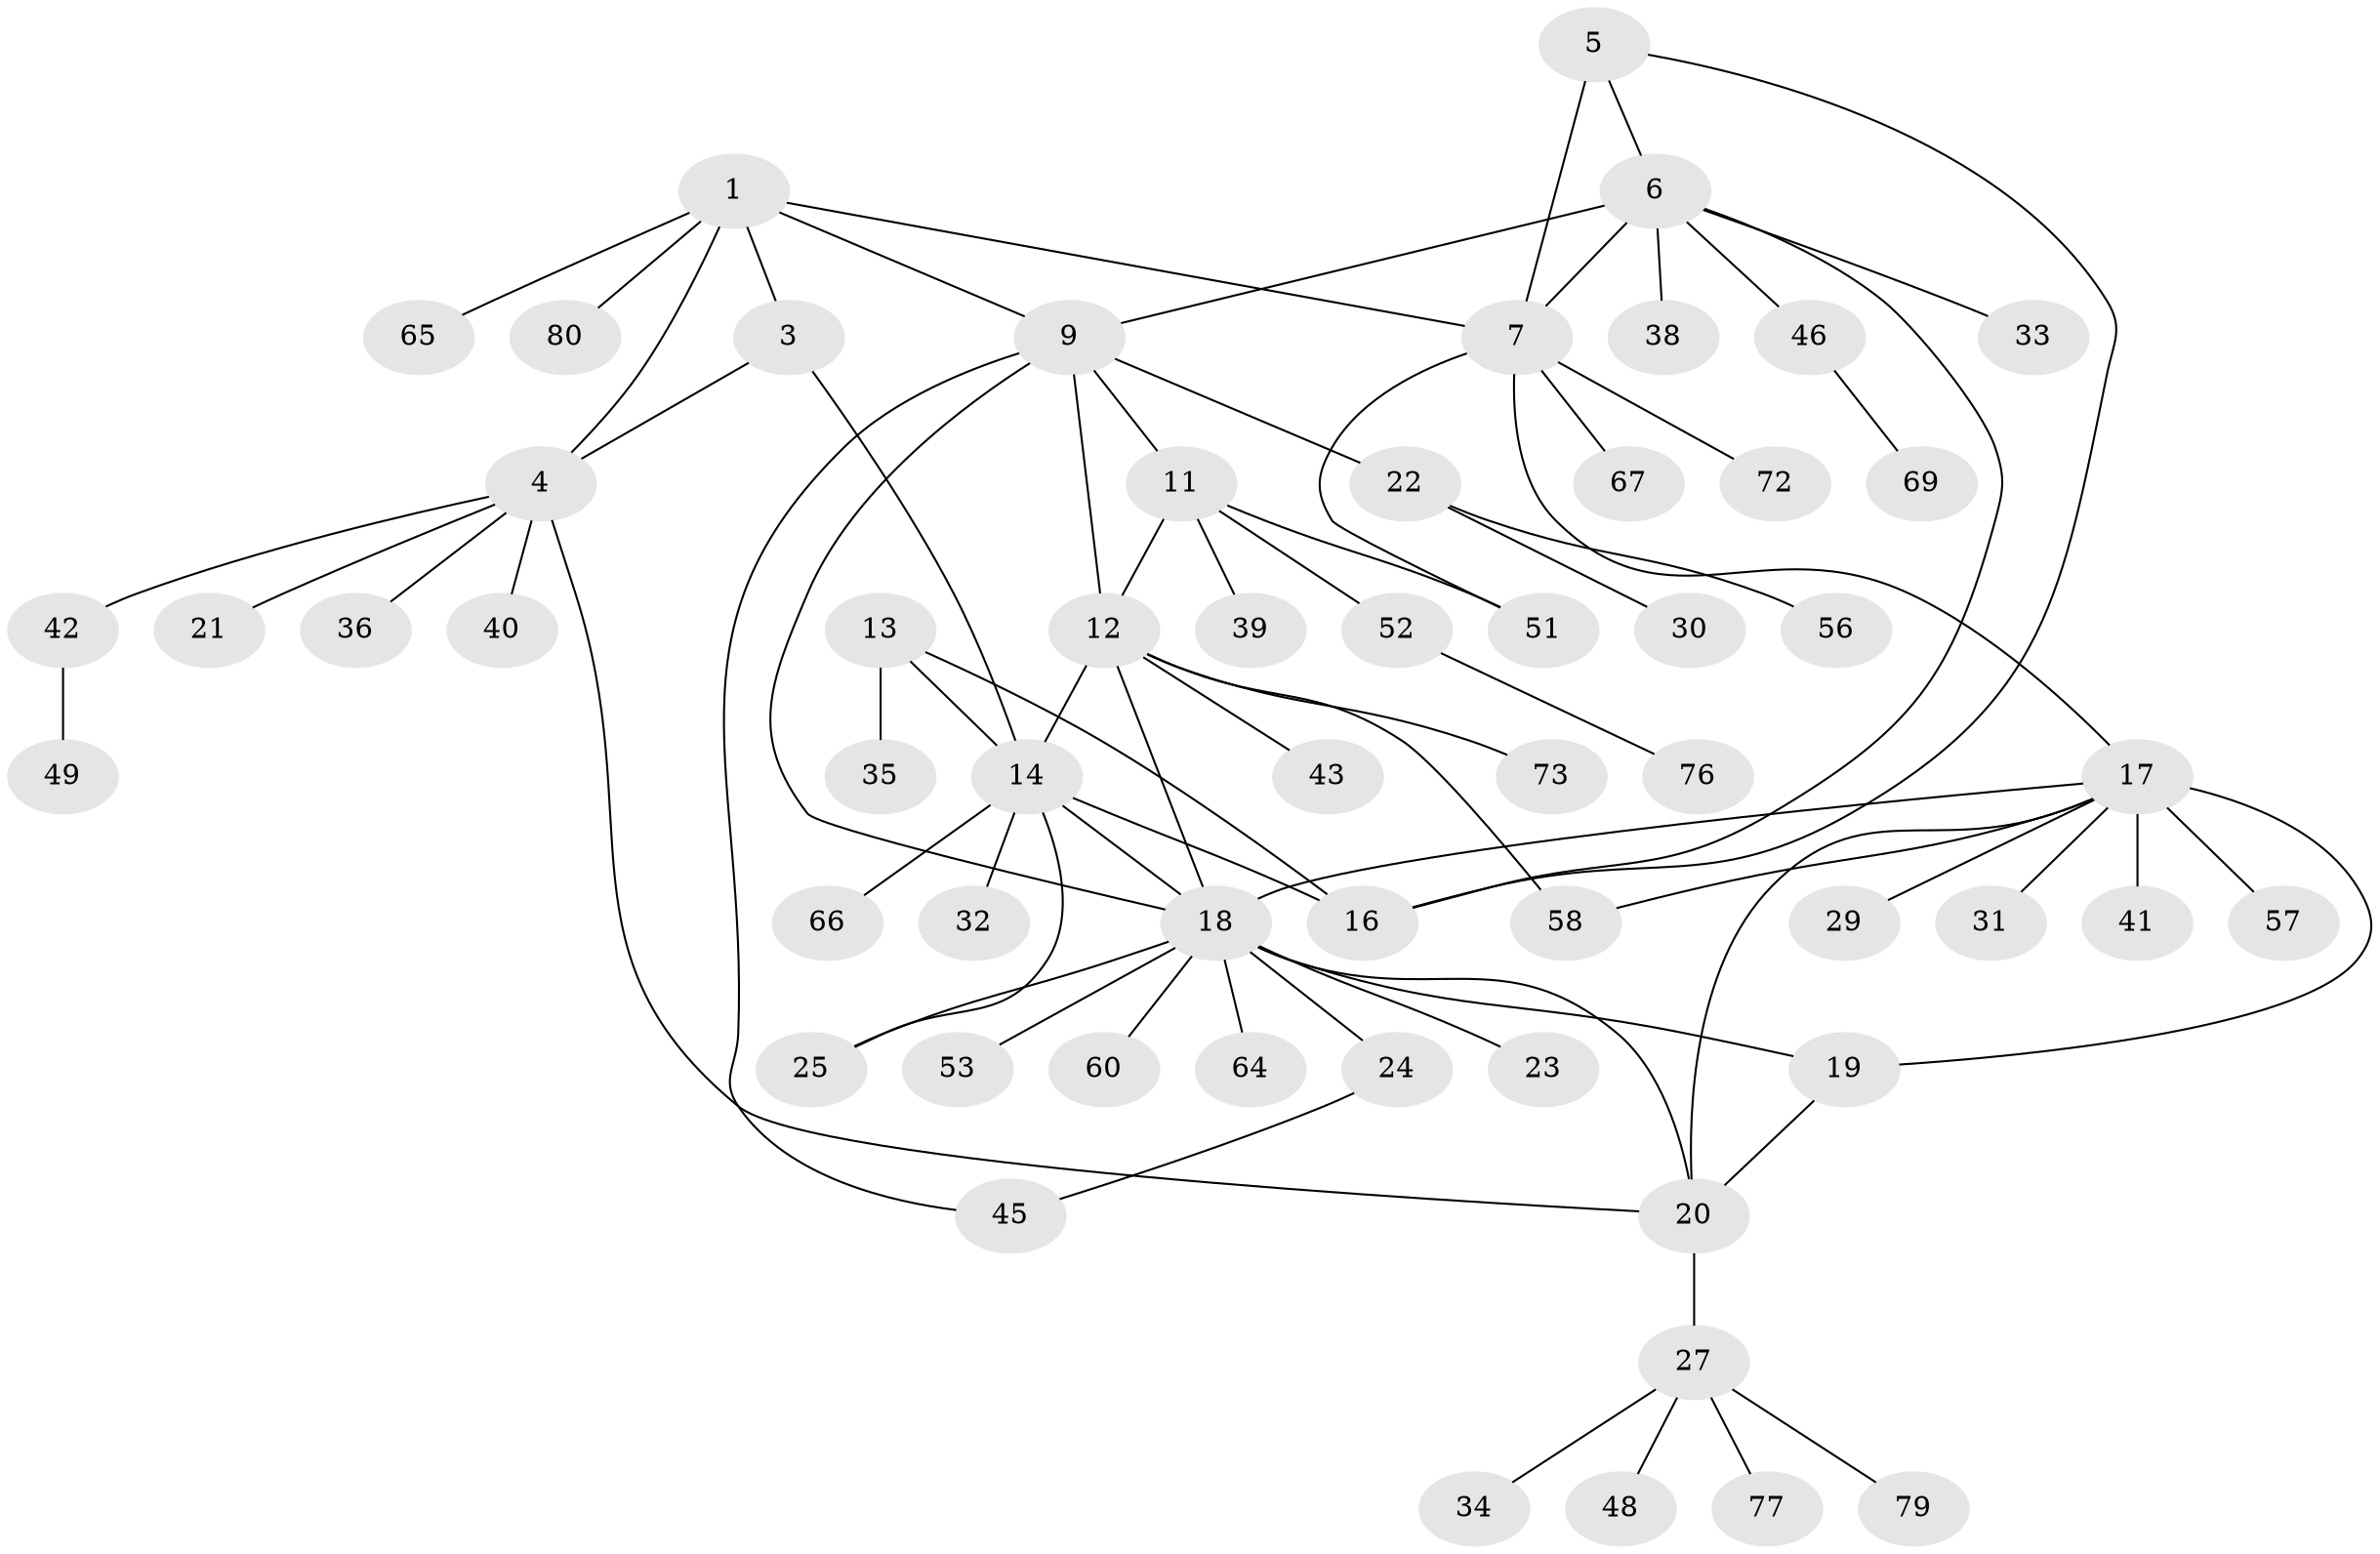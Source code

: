 // Generated by graph-tools (version 1.1) at 2025/24/03/03/25 07:24:15]
// undirected, 58 vertices, 76 edges
graph export_dot {
graph [start="1"]
  node [color=gray90,style=filled];
  1 [super="+2"];
  3;
  4 [super="+75"];
  5 [super="+78"];
  6 [super="+74"];
  7 [super="+8"];
  9 [super="+10"];
  11 [super="+59"];
  12 [super="+47"];
  13 [super="+61"];
  14 [super="+15"];
  16 [super="+28"];
  17 [super="+71"];
  18 [super="+37"];
  19;
  20 [super="+50"];
  21;
  22 [super="+62"];
  23;
  24;
  25 [super="+26"];
  27 [super="+68"];
  29 [super="+55"];
  30;
  31;
  32 [super="+44"];
  33;
  34;
  35;
  36;
  38;
  39;
  40;
  41;
  42;
  43;
  45;
  46;
  48;
  49 [super="+54"];
  51;
  52;
  53;
  56;
  57;
  58 [super="+63"];
  60;
  64;
  65;
  66;
  67 [super="+70"];
  69;
  72;
  73;
  76;
  77;
  79;
  80;
  1 -- 3 [weight=2];
  1 -- 4 [weight=2];
  1 -- 9;
  1 -- 80;
  1 -- 65;
  1 -- 7;
  3 -- 4;
  3 -- 14;
  4 -- 20;
  4 -- 21;
  4 -- 36;
  4 -- 40;
  4 -- 42;
  5 -- 6;
  5 -- 7 [weight=2];
  5 -- 16;
  6 -- 7 [weight=2];
  6 -- 9;
  6 -- 16;
  6 -- 33;
  6 -- 38;
  6 -- 46;
  7 -- 67;
  7 -- 17;
  7 -- 51;
  7 -- 72;
  9 -- 11 [weight=2];
  9 -- 12 [weight=2];
  9 -- 18;
  9 -- 45;
  9 -- 22;
  11 -- 12;
  11 -- 39;
  11 -- 51;
  11 -- 52;
  12 -- 43;
  12 -- 73;
  12 -- 18;
  12 -- 14;
  12 -- 58;
  13 -- 14 [weight=2];
  13 -- 16;
  13 -- 35;
  14 -- 16 [weight=2];
  14 -- 18;
  14 -- 32;
  14 -- 66;
  14 -- 25;
  17 -- 18;
  17 -- 19;
  17 -- 20;
  17 -- 29;
  17 -- 31;
  17 -- 41;
  17 -- 57;
  17 -- 58;
  18 -- 19;
  18 -- 20;
  18 -- 23;
  18 -- 24;
  18 -- 25;
  18 -- 53;
  18 -- 60;
  18 -- 64;
  19 -- 20;
  20 -- 27;
  22 -- 30;
  22 -- 56;
  24 -- 45;
  27 -- 34;
  27 -- 48;
  27 -- 77;
  27 -- 79;
  42 -- 49;
  46 -- 69;
  52 -- 76;
}
